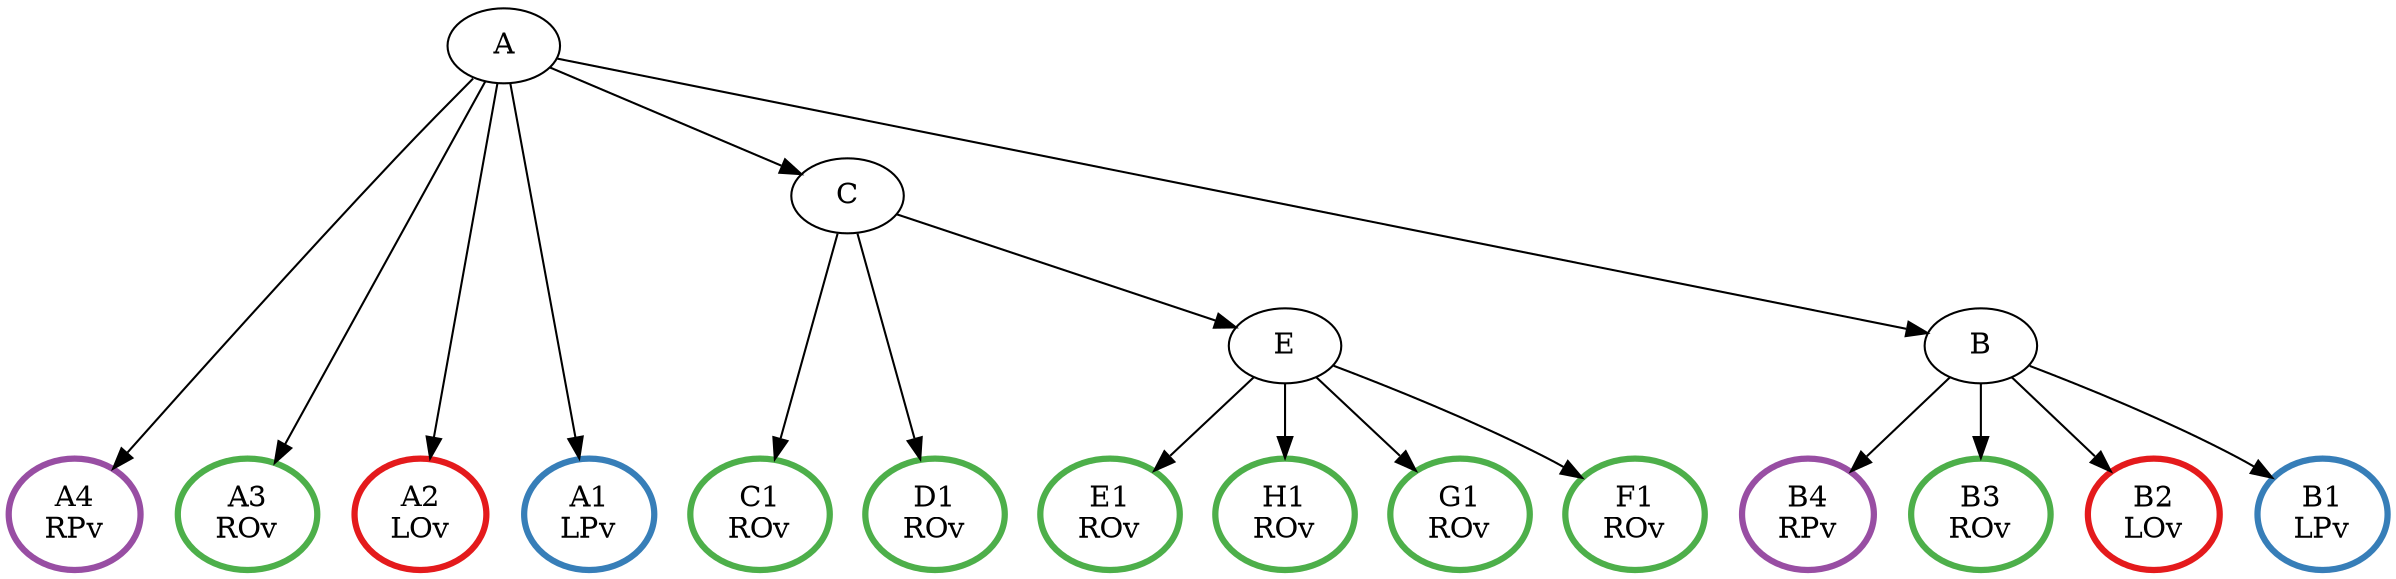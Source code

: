 digraph T {
	{
		rank=same
		17 [penwidth=3,colorscheme=set19,color=3,label="E1\nROv"]
		16 [penwidth=3,colorscheme=set19,color=3,label="C1\nROv"]
		15 [penwidth=3,colorscheme=set19,color=4,label="B4\nRPv"]
		14 [penwidth=3,colorscheme=set19,color=3,label="B3\nROv"]
		13 [penwidth=3,colorscheme=set19,color=1,label="B2\nLOv"]
		12 [penwidth=3,colorscheme=set19,color=2,label="B1\nLPv"]
		11 [penwidth=3,colorscheme=set19,color=4,label="A4\nRPv"]
		10 [penwidth=3,colorscheme=set19,color=3,label="A3\nROv"]
		9 [penwidth=3,colorscheme=set19,color=1,label="A2\nLOv"]
		8 [penwidth=3,colorscheme=set19,color=2,label="A1\nLPv"]
		7 [penwidth=3,colorscheme=set19,color=3,label="H1\nROv"]
		6 [penwidth=3,colorscheme=set19,color=3,label="G1\nROv"]
		5 [penwidth=3,colorscheme=set19,color=3,label="F1\nROv"]
		3 [penwidth=3,colorscheme=set19,color=3,label="D1\nROv"]
	}
	4 [label="E"]
	2 [label="C"]
	1 [label="B"]
	0 [label="A"]
	4 -> 17
	4 -> 7
	4 -> 6
	4 -> 5
	2 -> 16
	2 -> 4
	2 -> 3
	1 -> 15
	1 -> 14
	1 -> 13
	1 -> 12
	0 -> 11
	0 -> 10
	0 -> 9
	0 -> 8
	0 -> 2
	0 -> 1
}
